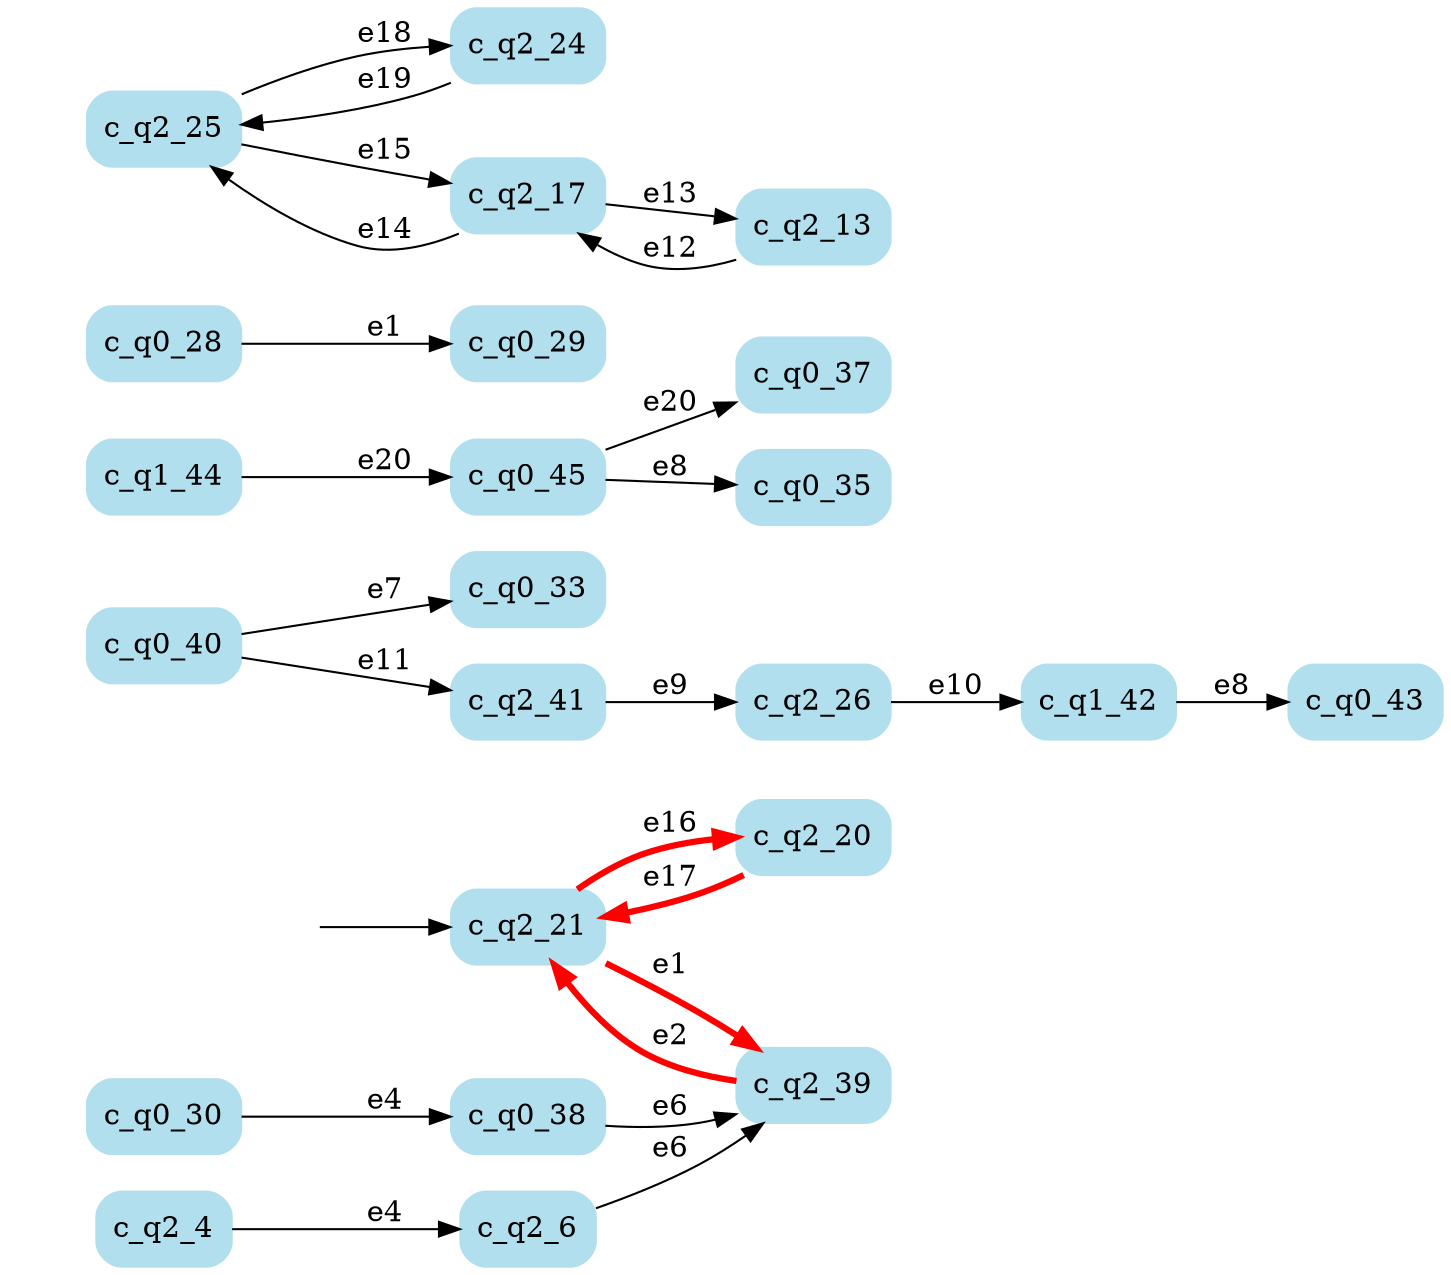 digraph G {

	rankdir = LR;

	start_c_q2_21[style=invisible];

	node[shape=box, style="rounded, filled", color=lightblue2];

	c_q0_38[label="c_q0_38"];
	c_q1_42[label="c_q1_42"];
	c_q1_44[label="c_q1_44"];
	c_q0_37[label="c_q0_37"];
	c_q2_26[label="c_q2_26"];
	c_q0_28[label="c_q0_28"];
	c_q2_39[label="c_q2_39"];
	c_q2_25[label="c_q2_25"];
	c_q2_6[label="c_q2_6"];
	c_q0_43[label="c_q0_43"];
	c_q0_35[label="c_q0_35"];
	c_q0_29[label="c_q0_29"];
	c_q0_33[label="c_q0_33"];
	c_q2_13[label="c_q2_13"];
	c_q2_4[label="c_q2_4"];
	c_q2_24[label="c_q2_24"];
	c_q0_40[label="c_q0_40"];
	c_q2_41[label="c_q2_41"];
	c_q2_17[label="c_q2_17"];
	c_q2_20[label="c_q2_20"];
	c_q2_21[label="c_q2_21"];
	c_q0_30[label="c_q0_30"];
	c_q0_45[label="c_q0_45"];

	start_c_q2_21 -> c_q2_21;
	c_q2_21 -> c_q2_39[label="e1", penwidth=3, color=red];
	c_q2_39 -> c_q2_21[label="e2", penwidth=3, color=red];
	c_q2_4 -> c_q2_6[label="e4"];
	c_q2_6 -> c_q2_39[label="e6"];
	c_q2_41 -> c_q2_26[label="e9"];
	c_q2_13 -> c_q2_17[label="e12"];
	c_q2_17 -> c_q2_13[label="e13"];
	c_q2_17 -> c_q2_25[label="e14"];
	c_q2_25 -> c_q2_17[label="e15"];
	c_q2_21 -> c_q2_20[label="e16", penwidth=3, color=red];
	c_q2_20 -> c_q2_21[label="e17", penwidth=3, color=red];
	c_q2_25 -> c_q2_24[label="e18"];
	c_q2_24 -> c_q2_25[label="e19"];
	c_q2_26 -> c_q1_42[label="e10"];
	c_q0_28 -> c_q0_29[label="e1"];
	c_q0_30 -> c_q0_38[label="e4"];
	c_q0_40 -> c_q0_33[label="e7"];
	c_q0_45 -> c_q0_35[label="e8"];
	c_q0_45 -> c_q0_37[label="e20"];
	c_q0_38 -> c_q2_39[label="e6"];
	c_q0_40 -> c_q2_41[label="e11"];
	c_q1_42 -> c_q0_43[label="e8"];
	c_q1_44 -> c_q0_45[label="e20"];

}